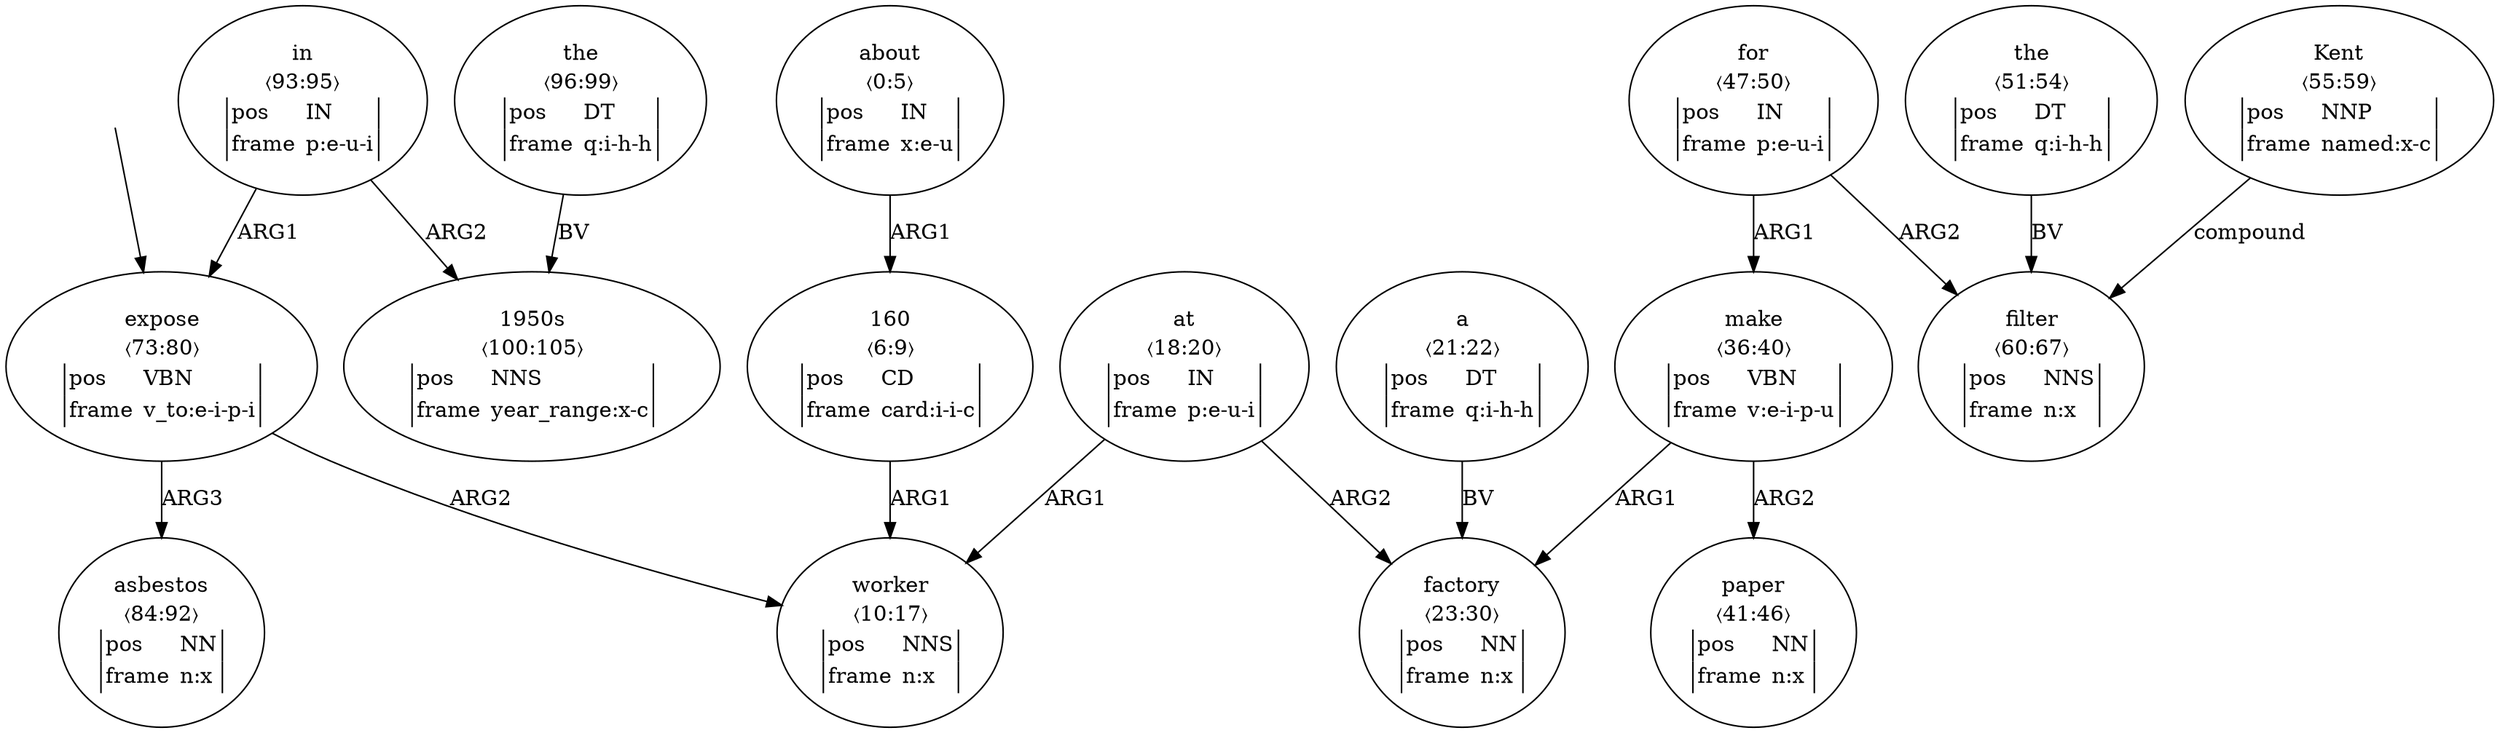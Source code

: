 digraph "20003024" {
  top [ style=invis ];
  top -> 14;
  0 [ label=<<table align="center" border="0" cellspacing="0"><tr><td colspan="2">about</td></tr><tr><td colspan="2">〈0:5〉</td></tr><tr><td sides="l" border="1" align="left">pos</td><td sides="r" border="1" align="left">IN</td></tr><tr><td sides="l" border="1" align="left">frame</td><td sides="r" border="1" align="left">x:e-u</td></tr></table>> ];
  1 [ label=<<table align="center" border="0" cellspacing="0"><tr><td colspan="2">160</td></tr><tr><td colspan="2">〈6:9〉</td></tr><tr><td sides="l" border="1" align="left">pos</td><td sides="r" border="1" align="left">CD</td></tr><tr><td sides="l" border="1" align="left">frame</td><td sides="r" border="1" align="left">card:i-i-c</td></tr></table>> ];
  2 [ label=<<table align="center" border="0" cellspacing="0"><tr><td colspan="2">worker</td></tr><tr><td colspan="2">〈10:17〉</td></tr><tr><td sides="l" border="1" align="left">pos</td><td sides="r" border="1" align="left">NNS</td></tr><tr><td sides="l" border="1" align="left">frame</td><td sides="r" border="1" align="left">n:x</td></tr></table>> ];
  3 [ label=<<table align="center" border="0" cellspacing="0"><tr><td colspan="2">at</td></tr><tr><td colspan="2">〈18:20〉</td></tr><tr><td sides="l" border="1" align="left">pos</td><td sides="r" border="1" align="left">IN</td></tr><tr><td sides="l" border="1" align="left">frame</td><td sides="r" border="1" align="left">p:e-u-i</td></tr></table>> ];
  4 [ label=<<table align="center" border="0" cellspacing="0"><tr><td colspan="2">a</td></tr><tr><td colspan="2">〈21:22〉</td></tr><tr><td sides="l" border="1" align="left">pos</td><td sides="r" border="1" align="left">DT</td></tr><tr><td sides="l" border="1" align="left">frame</td><td sides="r" border="1" align="left">q:i-h-h</td></tr></table>> ];
  5 [ label=<<table align="center" border="0" cellspacing="0"><tr><td colspan="2">factory</td></tr><tr><td colspan="2">〈23:30〉</td></tr><tr><td sides="l" border="1" align="left">pos</td><td sides="r" border="1" align="left">NN</td></tr><tr><td sides="l" border="1" align="left">frame</td><td sides="r" border="1" align="left">n:x</td></tr></table>> ];
  7 [ label=<<table align="center" border="0" cellspacing="0"><tr><td colspan="2">make</td></tr><tr><td colspan="2">〈36:40〉</td></tr><tr><td sides="l" border="1" align="left">pos</td><td sides="r" border="1" align="left">VBN</td></tr><tr><td sides="l" border="1" align="left">frame</td><td sides="r" border="1" align="left">v:e-i-p-u</td></tr></table>> ];
  8 [ label=<<table align="center" border="0" cellspacing="0"><tr><td colspan="2">paper</td></tr><tr><td colspan="2">〈41:46〉</td></tr><tr><td sides="l" border="1" align="left">pos</td><td sides="r" border="1" align="left">NN</td></tr><tr><td sides="l" border="1" align="left">frame</td><td sides="r" border="1" align="left">n:x</td></tr></table>> ];
  9 [ label=<<table align="center" border="0" cellspacing="0"><tr><td colspan="2">for</td></tr><tr><td colspan="2">〈47:50〉</td></tr><tr><td sides="l" border="1" align="left">pos</td><td sides="r" border="1" align="left">IN</td></tr><tr><td sides="l" border="1" align="left">frame</td><td sides="r" border="1" align="left">p:e-u-i</td></tr></table>> ];
  10 [ label=<<table align="center" border="0" cellspacing="0"><tr><td colspan="2">the</td></tr><tr><td colspan="2">〈51:54〉</td></tr><tr><td sides="l" border="1" align="left">pos</td><td sides="r" border="1" align="left">DT</td></tr><tr><td sides="l" border="1" align="left">frame</td><td sides="r" border="1" align="left">q:i-h-h</td></tr></table>> ];
  11 [ label=<<table align="center" border="0" cellspacing="0"><tr><td colspan="2">Kent</td></tr><tr><td colspan="2">〈55:59〉</td></tr><tr><td sides="l" border="1" align="left">pos</td><td sides="r" border="1" align="left">NNP</td></tr><tr><td sides="l" border="1" align="left">frame</td><td sides="r" border="1" align="left">named:x-c</td></tr></table>> ];
  12 [ label=<<table align="center" border="0" cellspacing="0"><tr><td colspan="2">filter</td></tr><tr><td colspan="2">〈60:67〉</td></tr><tr><td sides="l" border="1" align="left">pos</td><td sides="r" border="1" align="left">NNS</td></tr><tr><td sides="l" border="1" align="left">frame</td><td sides="r" border="1" align="left">n:x</td></tr></table>> ];
  14 [ label=<<table align="center" border="0" cellspacing="0"><tr><td colspan="2">expose</td></tr><tr><td colspan="2">〈73:80〉</td></tr><tr><td sides="l" border="1" align="left">pos</td><td sides="r" border="1" align="left">VBN</td></tr><tr><td sides="l" border="1" align="left">frame</td><td sides="r" border="1" align="left">v_to:e-i-p-i</td></tr></table>> ];
  16 [ label=<<table align="center" border="0" cellspacing="0"><tr><td colspan="2">asbestos</td></tr><tr><td colspan="2">〈84:92〉</td></tr><tr><td sides="l" border="1" align="left">pos</td><td sides="r" border="1" align="left">NN</td></tr><tr><td sides="l" border="1" align="left">frame</td><td sides="r" border="1" align="left">n:x</td></tr></table>> ];
  17 [ label=<<table align="center" border="0" cellspacing="0"><tr><td colspan="2">in</td></tr><tr><td colspan="2">〈93:95〉</td></tr><tr><td sides="l" border="1" align="left">pos</td><td sides="r" border="1" align="left">IN</td></tr><tr><td sides="l" border="1" align="left">frame</td><td sides="r" border="1" align="left">p:e-u-i</td></tr></table>> ];
  18 [ label=<<table align="center" border="0" cellspacing="0"><tr><td colspan="2">the</td></tr><tr><td colspan="2">〈96:99〉</td></tr><tr><td sides="l" border="1" align="left">pos</td><td sides="r" border="1" align="left">DT</td></tr><tr><td sides="l" border="1" align="left">frame</td><td sides="r" border="1" align="left">q:i-h-h</td></tr></table>> ];
  19 [ label=<<table align="center" border="0" cellspacing="0"><tr><td colspan="2">1950s</td></tr><tr><td colspan="2">〈100:105〉</td></tr><tr><td sides="l" border="1" align="left">pos</td><td sides="r" border="1" align="left">NNS</td></tr><tr><td sides="l" border="1" align="left">frame</td><td sides="r" border="1" align="left">year_range:x-c</td></tr></table>> ];
  7 -> 5 [ label="ARG1" ];
  0 -> 1 [ label="ARG1" ];
  9 -> 7 [ label="ARG1" ];
  9 -> 12 [ label="ARG2" ];
  14 -> 2 [ label="ARG2" ];
  1 -> 2 [ label="ARG1" ];
  4 -> 5 [ label="BV" ];
  18 -> 19 [ label="BV" ];
  17 -> 14 [ label="ARG1" ];
  10 -> 12 [ label="BV" ];
  11 -> 12 [ label="compound" ];
  3 -> 5 [ label="ARG2" ];
  7 -> 8 [ label="ARG2" ];
  14 -> 16 [ label="ARG3" ];
  17 -> 19 [ label="ARG2" ];
  3 -> 2 [ label="ARG1" ];
}

